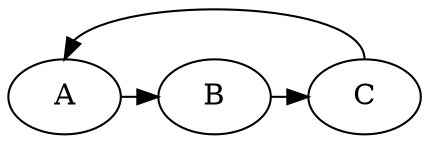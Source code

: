 // dot -Tsvg mygraph.dot -o mygraph.svg
digraph G {
    A -> B -> C;
    C:n -> A:n;
  {rank=same; A; B; C;}
}

